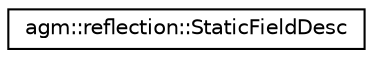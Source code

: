 digraph "圖形化之類別階層"
{
  edge [fontname="Helvetica",fontsize="10",labelfontname="Helvetica",labelfontsize="10"];
  node [fontname="Helvetica",fontsize="10",shape=record];
  rankdir="LR";
  Node1 [label="agm::reflection::StaticFieldDesc",height=0.2,width=0.4,color="black", fillcolor="white", style="filled",URL="$classagm_1_1reflection_1_1_static_field_desc.html",tooltip="The StaticFieldDesc class represents an object&#39;s static field. "];
}
